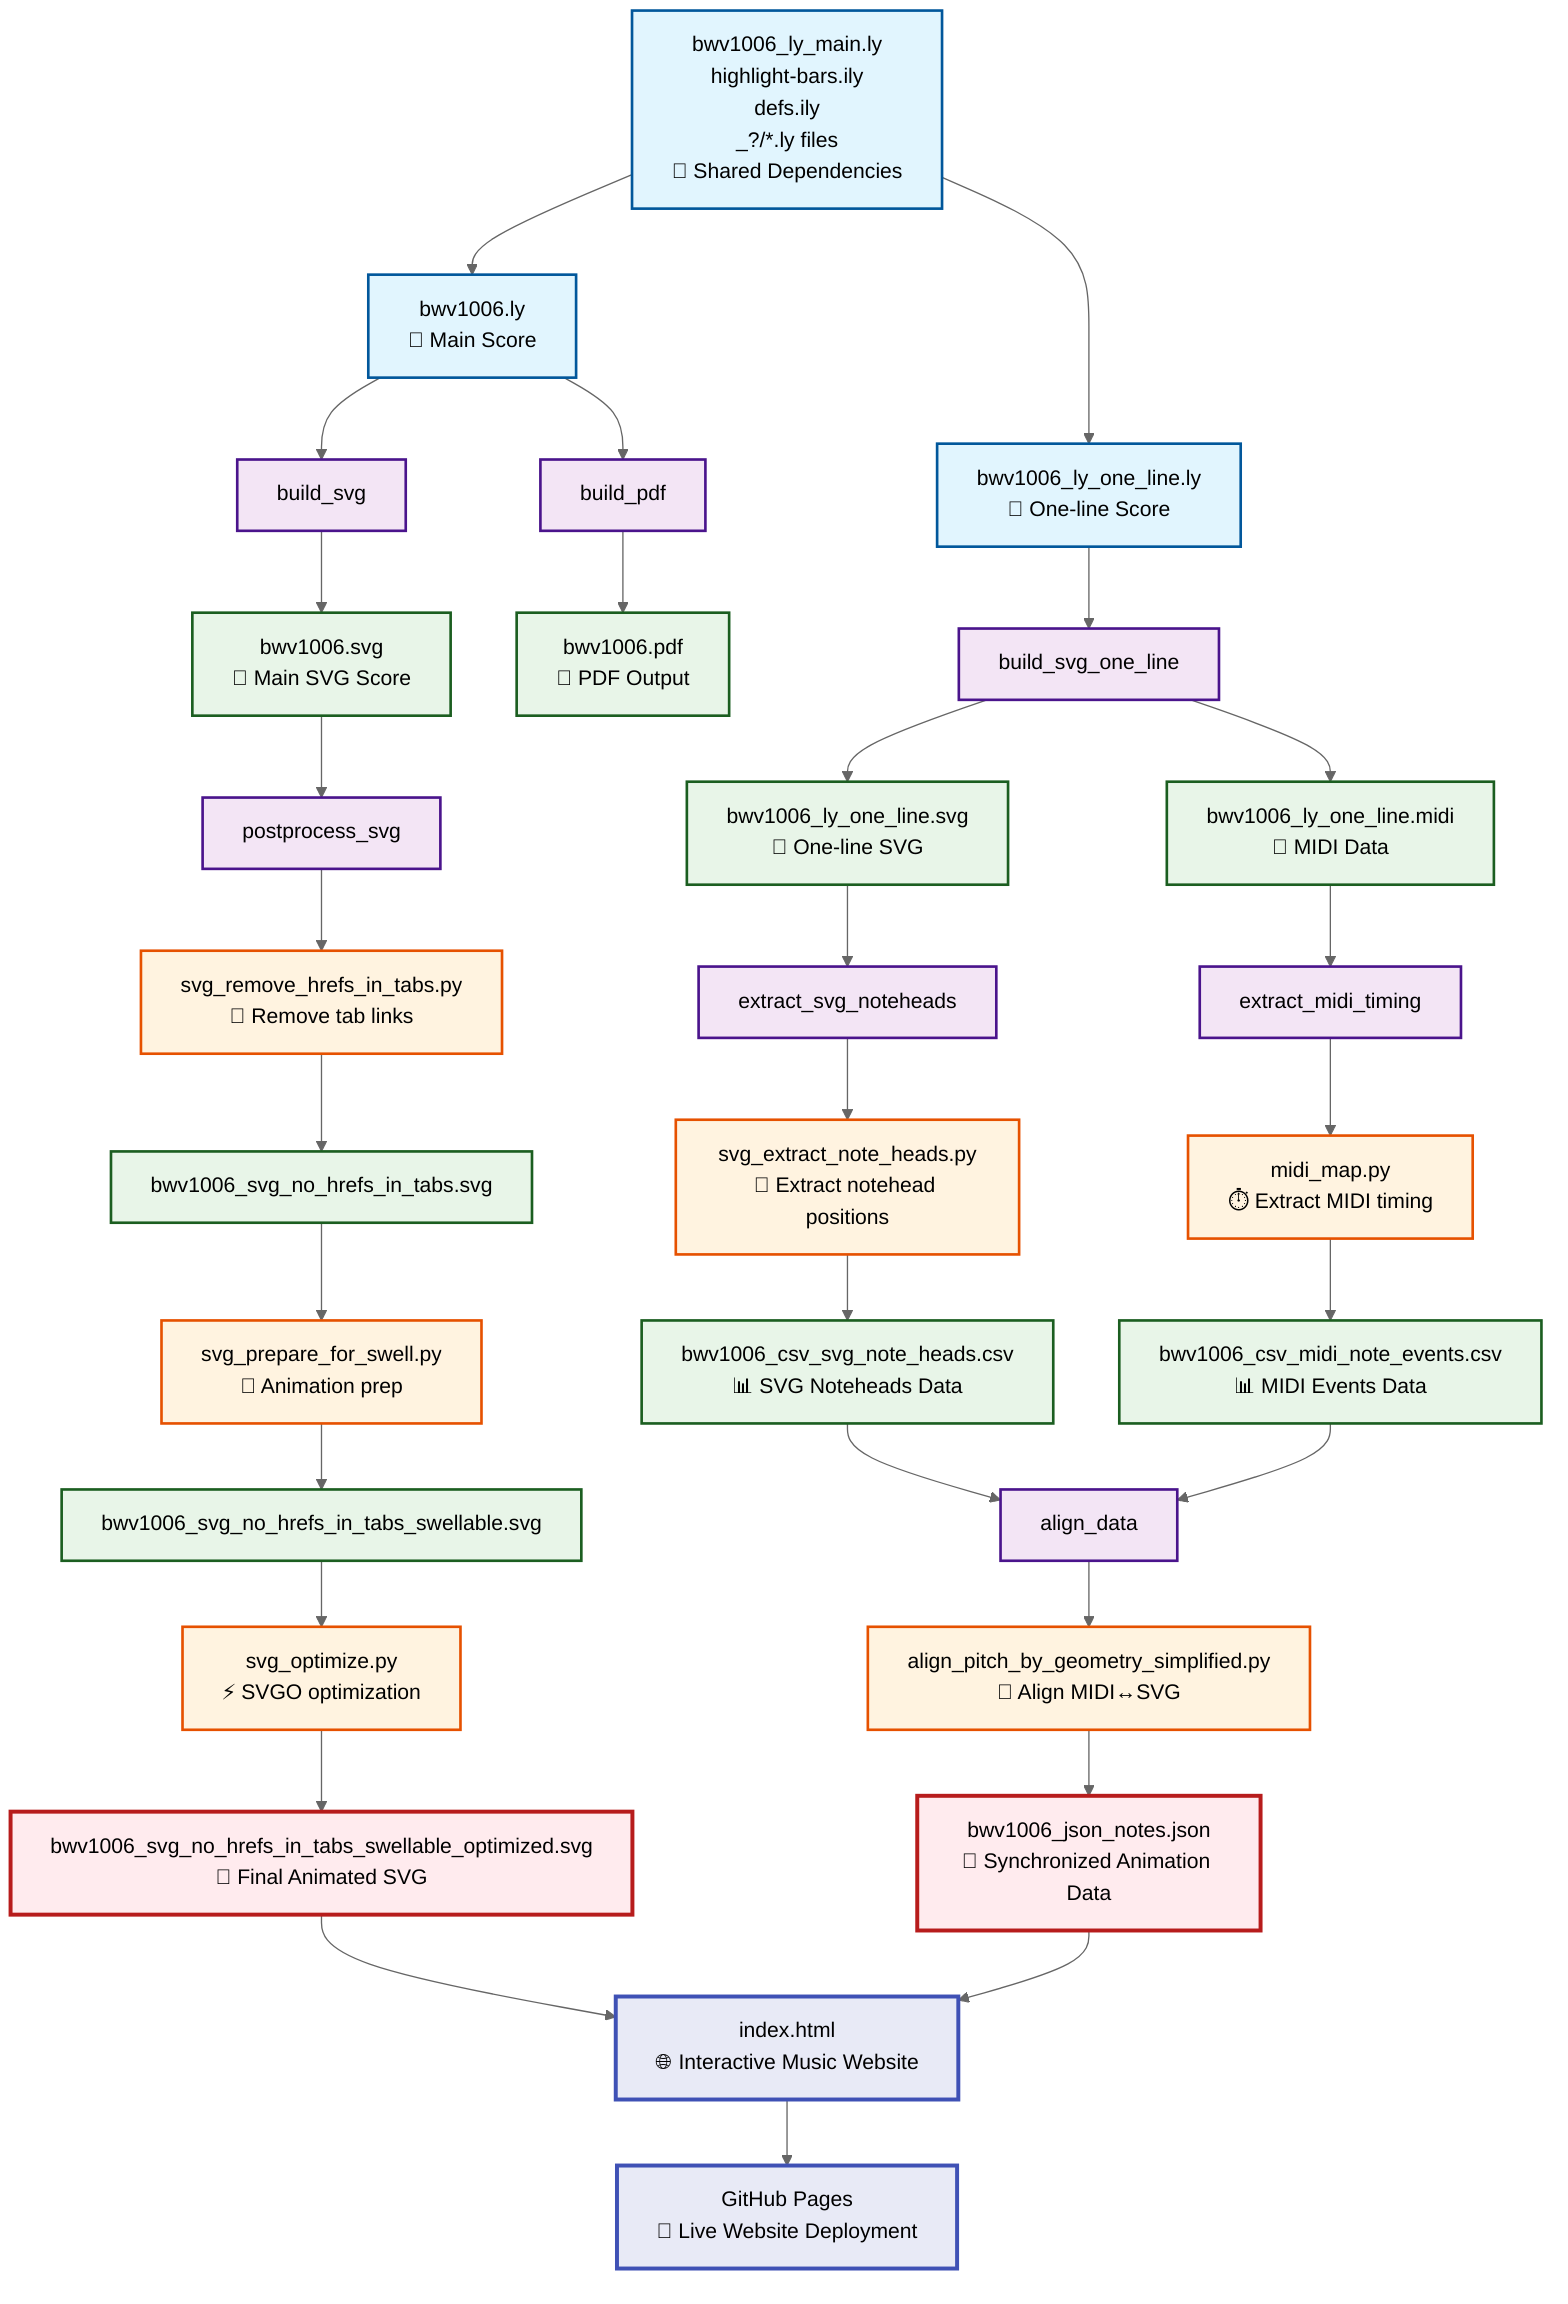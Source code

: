 %%{init: {'theme':'neutral'}}%%
graph TD
    %% Input Sources
    A[bwv1006.ly<br/>📄 Main Score] --> B[build_pdf]
    A --> C[build_svg]
    
    A1[bwv1006_ly_one_line.ly<br/>📄 One-line Score] --> D[build_svg_one_line]
    
    A2[bwv1006_ly_main.ly<br/>highlight-bars.ily<br/>defs.ily<br/>_?/*.ly files<br/>📄 Shared Dependencies] --> A
    A2 --> A1
    
    %% PDF Generation
    B --> B1[bwv1006.pdf<br/>📑 PDF Output]
    
    %% SVG Generation Chain
    C --> C1[bwv1006.svg<br/>🎼 Main SVG Score]
    C1 --> E[postprocess_svg]
    
    %% SVG Post-processing Pipeline
    E --> E1[svg_remove_hrefs_in_tabs.py<br/>🔗 Remove tab links]
    E1 --> E2[bwv1006_svg_no_hrefs_in_tabs.svg]
    
    E2 --> E3[svg_prepare_for_swell.py<br/>🎯 Animation prep]
    E3 --> E4[bwv1006_svg_no_hrefs_in_tabs_swellable.svg]
    
    E4 --> E5[svg_optimize.py<br/>⚡ SVGO optimization]
    E5 --> E6[bwv1006_svg_no_hrefs_in_tabs_swellable_optimized.svg<br/>🎨 Final Animated SVG]
    
    %% One-line SVG and MIDI Generation
    D --> D1[bwv1006_ly_one_line.svg<br/>🎼 One-line SVG]
    D --> D2[bwv1006_ly_one_line.midi<br/>🎵 MIDI Data]
    
    %% Parallel Data Extraction
    D1 --> F[extract_svg_noteheads]    
    F --> F1[svg_extract_note_heads.py<br/>📍 Extract notehead positions]
    F1 --> F2[bwv1006_csv_svg_note_heads.csv<br/>📊 SVG Noteheads Data]
    
    D2 --> G[extract_midi_timing]
    G --> G1[midi_map.py<br/>⏱️ Extract MIDI timing]
    G1 --> G2[bwv1006_csv_midi_note_events.csv<br/>📊 MIDI Events Data]
    
    %% Data Alignment (requires both CSV files)
    F2 --> H[align_data]
    G2 --> H
    H --> H1[align_pitch_by_geometry_simplified.py<br/>🎯 Align MIDI↔SVG]
    H1 --> H2[bwv1006_json_notes.json<br/>🎵 Synchronized Animation Data]
    
    %% Web Deployment
    E6 --> I[index.html<br/>🌐 Interactive Music Website]
    H2 --> I
    I --> I1[GitHub Pages<br/>🚀 Live Website Deployment]
    
    %% Styling
    classDef inputFile fill:#e1f5fe,stroke:#01579b,stroke-width:2px
    classDef task fill:#f3e5f5,stroke:#4a148c,stroke-width:2px
    classDef outputFile fill:#e8f5e8,stroke:#1b5e20,stroke-width:2px
    classDef script fill:#fff3e0,stroke:#e65100,stroke-width:2px
    classDef finalOutput fill:#ffebee,stroke:#b71c1c,stroke-width:3px
    classDef webDeployment fill:#e8eaf6,stroke:#3f51b5,stroke-width:3px
    
    class A,A1,A2 inputFile
    class B,C,D,E,F,G,H task
    class B1,C1,D1,D2,E2,E4,F2,G2 outputFile
    class E1,E3,E5,F1,G1,H1 script
    class E6,H2 finalOutput
    class I,I1 webDeployment
